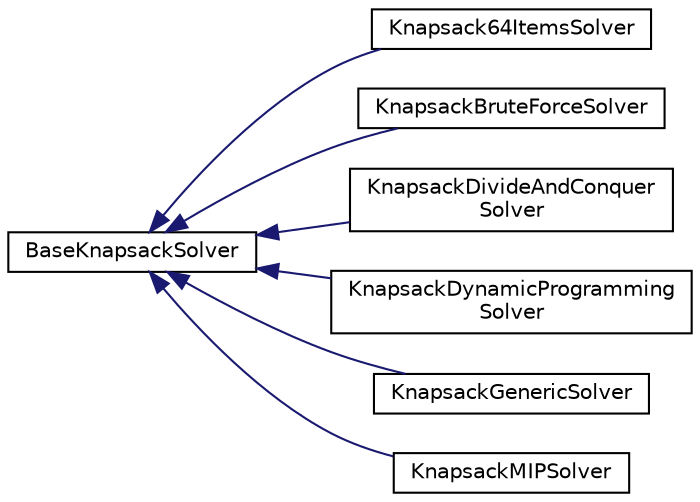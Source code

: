 digraph "Graphical Class Hierarchy"
{
 // LATEX_PDF_SIZE
  edge [fontname="Helvetica",fontsize="10",labelfontname="Helvetica",labelfontsize="10"];
  node [fontname="Helvetica",fontsize="10",shape=record];
  rankdir="LR";
  Node0 [label="BaseKnapsackSolver",height=0.2,width=0.4,color="black", fillcolor="white", style="filled",URL="$classoperations__research_1_1_base_knapsack_solver.html",tooltip=" "];
  Node0 -> Node1 [dir="back",color="midnightblue",fontsize="10",style="solid",fontname="Helvetica"];
  Node1 [label="Knapsack64ItemsSolver",height=0.2,width=0.4,color="black", fillcolor="white", style="filled",URL="$classoperations__research_1_1_knapsack64_items_solver.html",tooltip=" "];
  Node0 -> Node2 [dir="back",color="midnightblue",fontsize="10",style="solid",fontname="Helvetica"];
  Node2 [label="KnapsackBruteForceSolver",height=0.2,width=0.4,color="black", fillcolor="white", style="filled",URL="$classoperations__research_1_1_knapsack_brute_force_solver.html",tooltip=" "];
  Node0 -> Node3 [dir="back",color="midnightblue",fontsize="10",style="solid",fontname="Helvetica"];
  Node3 [label="KnapsackDivideAndConquer\lSolver",height=0.2,width=0.4,color="black", fillcolor="white", style="filled",URL="$classoperations__research_1_1_knapsack_divide_and_conquer_solver.html",tooltip=" "];
  Node0 -> Node4 [dir="back",color="midnightblue",fontsize="10",style="solid",fontname="Helvetica"];
  Node4 [label="KnapsackDynamicProgramming\lSolver",height=0.2,width=0.4,color="black", fillcolor="white", style="filled",URL="$classoperations__research_1_1_knapsack_dynamic_programming_solver.html",tooltip=" "];
  Node0 -> Node5 [dir="back",color="midnightblue",fontsize="10",style="solid",fontname="Helvetica"];
  Node5 [label="KnapsackGenericSolver",height=0.2,width=0.4,color="black", fillcolor="white", style="filled",URL="$classoperations__research_1_1_knapsack_generic_solver.html",tooltip=" "];
  Node0 -> Node6 [dir="back",color="midnightblue",fontsize="10",style="solid",fontname="Helvetica"];
  Node6 [label="KnapsackMIPSolver",height=0.2,width=0.4,color="black", fillcolor="white", style="filled",URL="$classoperations__research_1_1_knapsack_m_i_p_solver.html",tooltip=" "];
}
